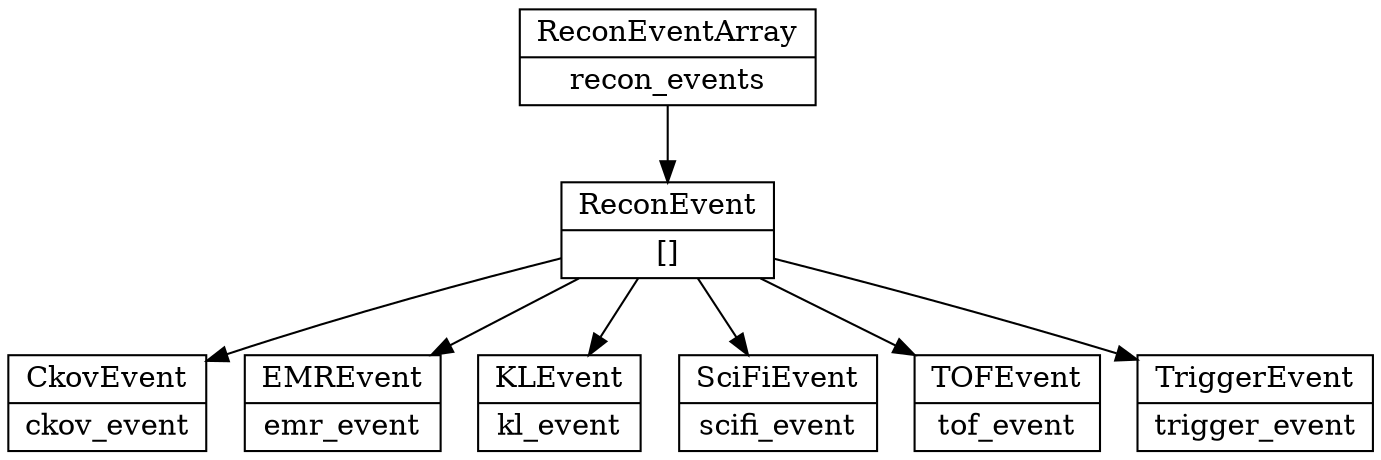 // generate using "dot recon_datastructure.dot -Tpdf -o recon_datastructure.pdf"

digraph G {
  node [shape=record];
  recon_events_array [shape=record, label="{ReconEventArray|recon_events}"]
    recon_events_array_item [shape=record, label="{ReconEvent|[]}"]
      recon_events_array_item_ckov_event [shape=record, label="{CkovEvent|ckov_event}"]
      recon_events_array_item_emr_event [shape=record, label="{EMREvent|emr_event}"]
      recon_events_array_item_kl_event [shape=record, label="{KLEvent|kl_event}"]
      recon_events_array_item_scifi_event [shape=record, label="{SciFiEvent|scifi_event}"]
      recon_events_array_item_tof_event [shape=record, label="{TOFEvent|tof_event}"]
      recon_events_array_item_trigger_event [shape=record, label="{TriggerEvent|trigger_event}"]
  recon_events_array -> recon_events_array_item
    recon_events_array_item -> recon_events_array_item_ckov_event
    recon_events_array_item -> recon_events_array_item_emr_event
    recon_events_array_item -> recon_events_array_item_kl_event
    recon_events_array_item -> recon_events_array_item_scifi_event
    recon_events_array_item -> recon_events_array_item_tof_event
    recon_events_array_item -> recon_events_array_item_trigger_event
}
